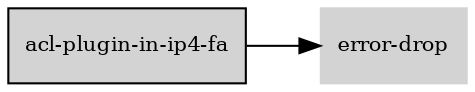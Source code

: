 digraph "acl_plugin_in_ip4_fa_subgraph" {
  rankdir=LR;
  node [shape=box, style=filled, fontsize=10, color=lightgray, fontcolor=black, fillcolor=lightgray];
  "acl-plugin-in-ip4-fa" [color=black, fontcolor=black, fillcolor=lightgray];
  edge [fontsize=8];
  "acl-plugin-in-ip4-fa" -> "error-drop";
}
